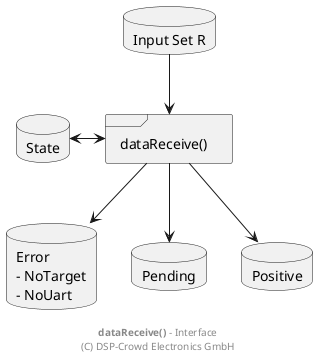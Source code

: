 
@startuml

' skinparam linetype ortho

database "Input Set R" as sIn
database "State" as sState

database "Error\n- NoTarget\n- NoUart" as sErr
database "Pending" as sPending
database "Positive" as sPositive

frame "dataReceive()" as pRecv

sIn --> pRecv
sState <-> pRecv

pRecv --> sErr
pRecv --> sPending
pRecv --> sPositive

footer **dataReceive()** - Interface\n(C) DSP-Crowd Electronics GmbH

@enduml

